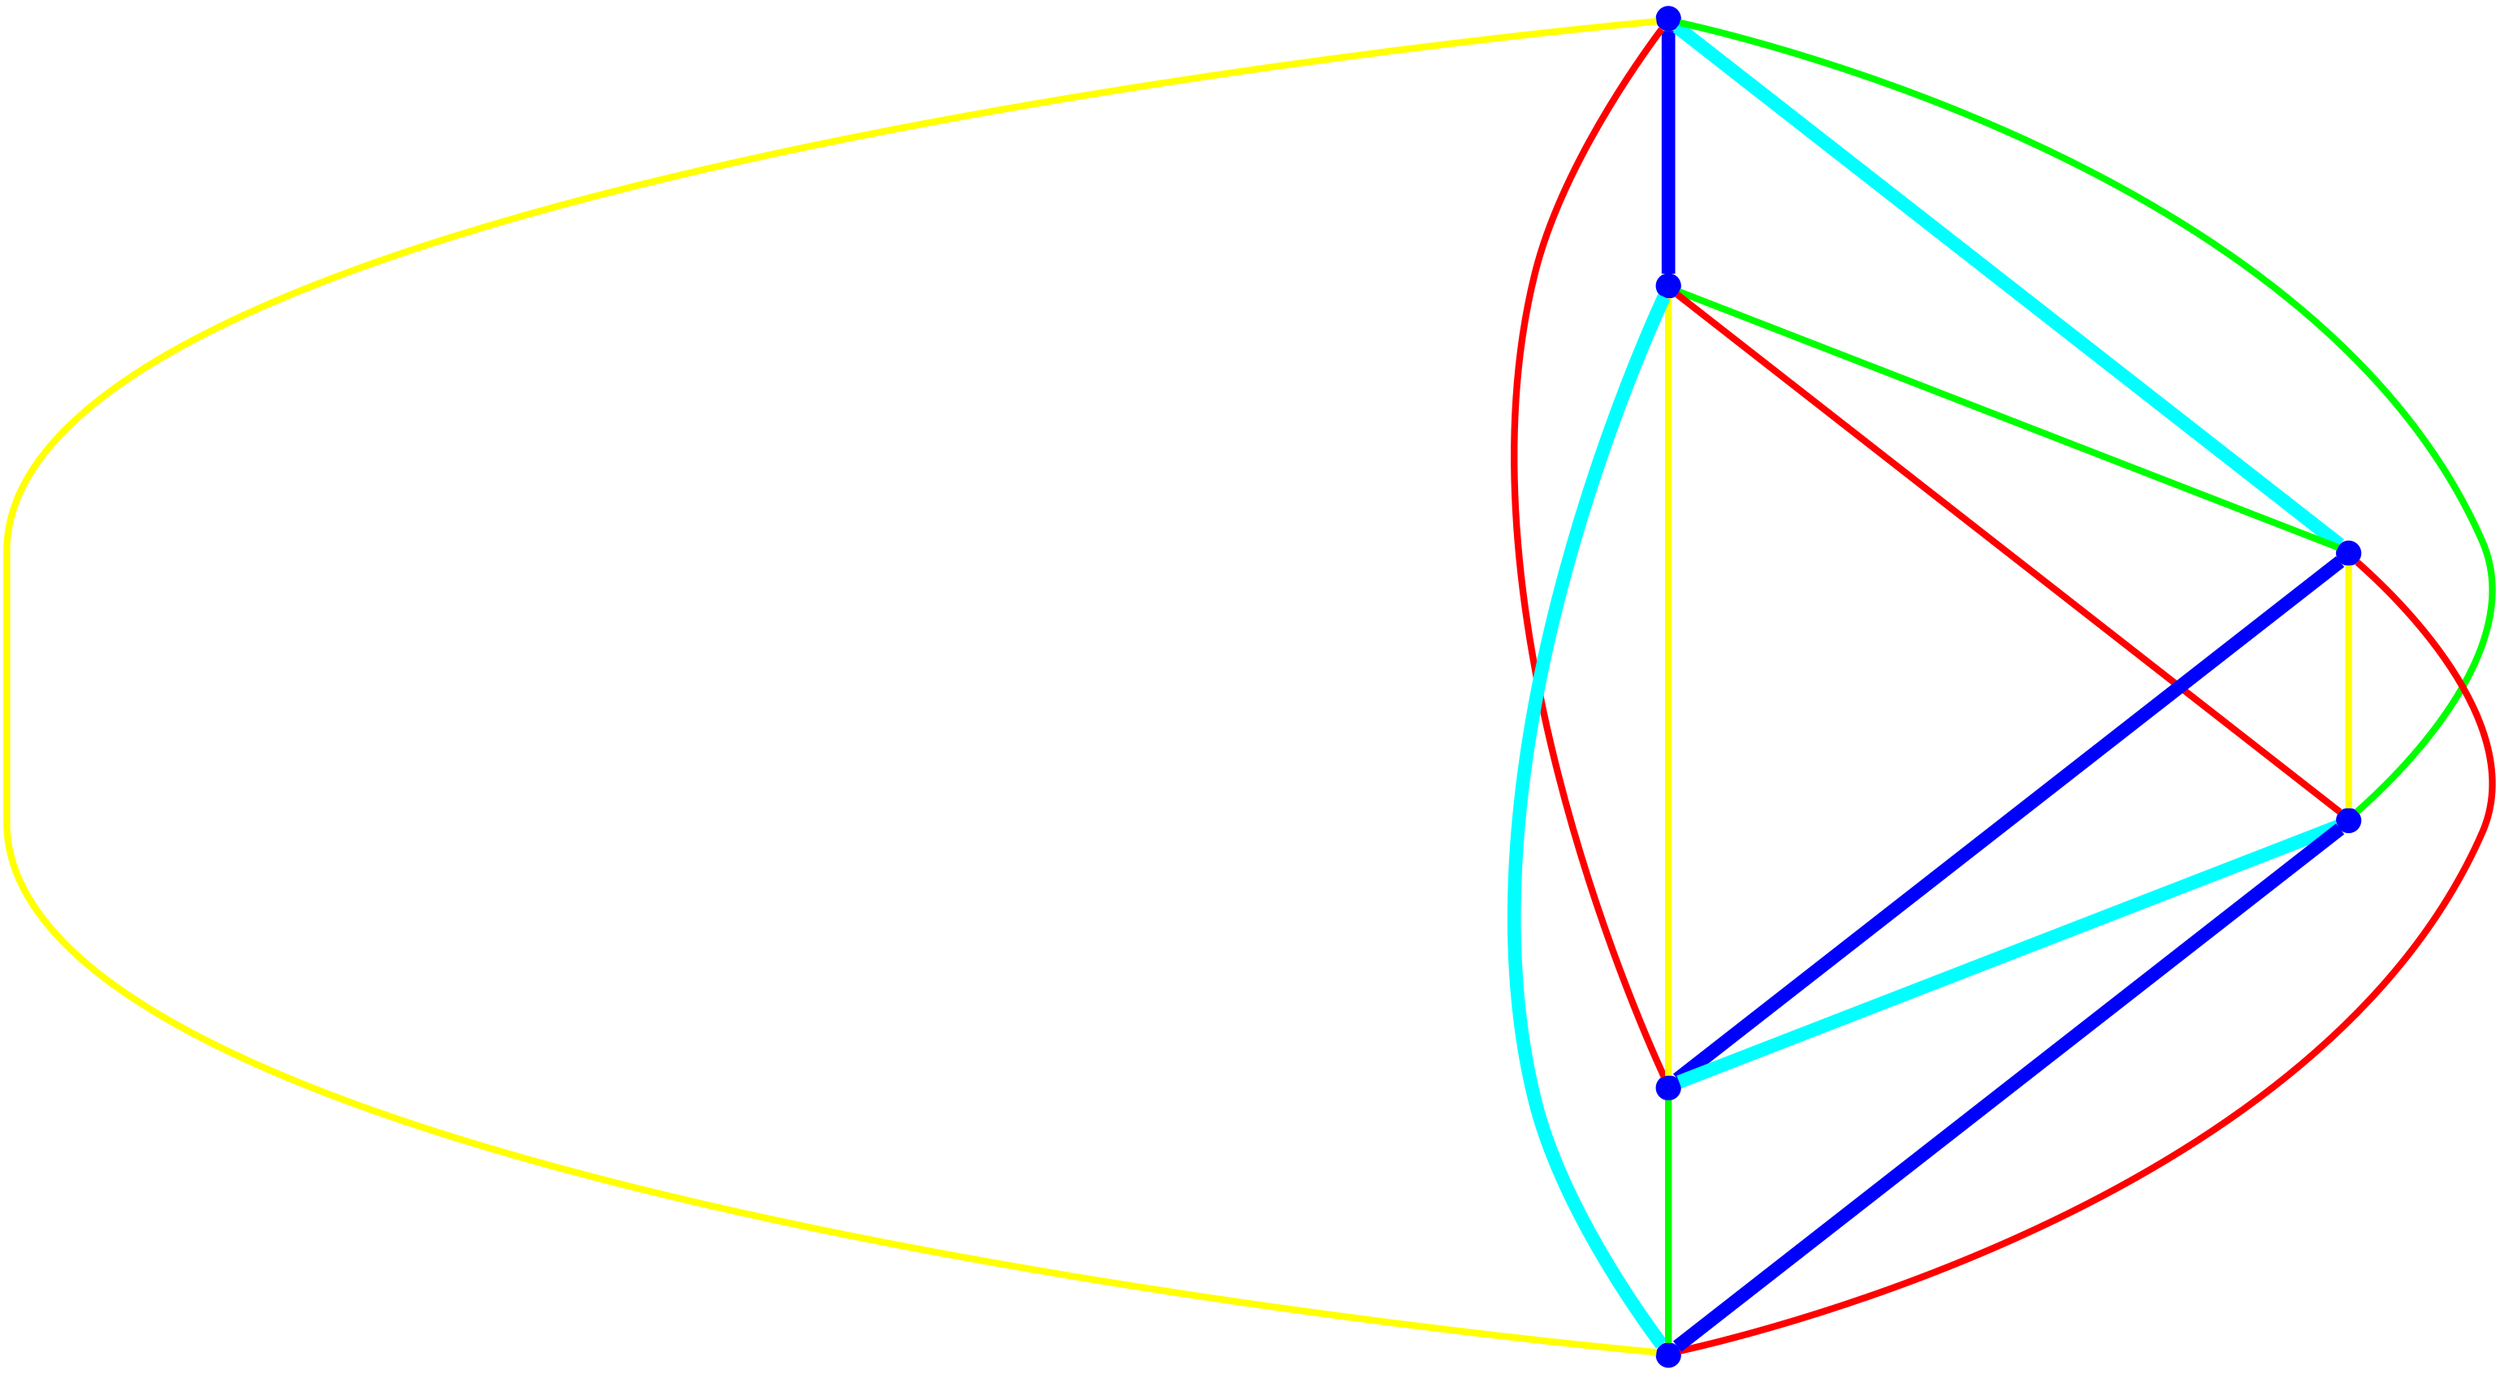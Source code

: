 graph {
ranksep=2
nodesep=2
node [label="" shape=circle style=filled fixedsize=true color=blue fillcolor=blue width=0.2];
"1" -- "2" [style="solid",penwidth="8",color="blue"];
"1" -- "3" [style="solid",penwidth="8",color="cyan"];
"1" -- "4" [style="solid",penwidth="4",color="green"];
"1" -- "5" [style="solid",penwidth="4",color="red"];
"1" -- "6" [style="solid",penwidth="4",color="yellow"];
"2" -- "3" [style="solid",penwidth="4",color="green"];
"2" -- "4" [style="solid",penwidth="4",color="red"];
"2" -- "5" [style="solid",penwidth="4",color="yellow"];
"2" -- "6" [style="solid",penwidth="8",color="cyan"];
"3" -- "4" [style="solid",penwidth="4",color="yellow"];
"3" -- "5" [style="solid",penwidth="8",color="blue"];
"3" -- "6" [style="solid",penwidth="4",color="red"];
"4" -- "5" [style="solid",penwidth="8",color="cyan"];
"4" -- "6" [style="solid",penwidth="8",color="blue"];
"5" -- "6" [style="solid",penwidth="4",color="green"];
}
